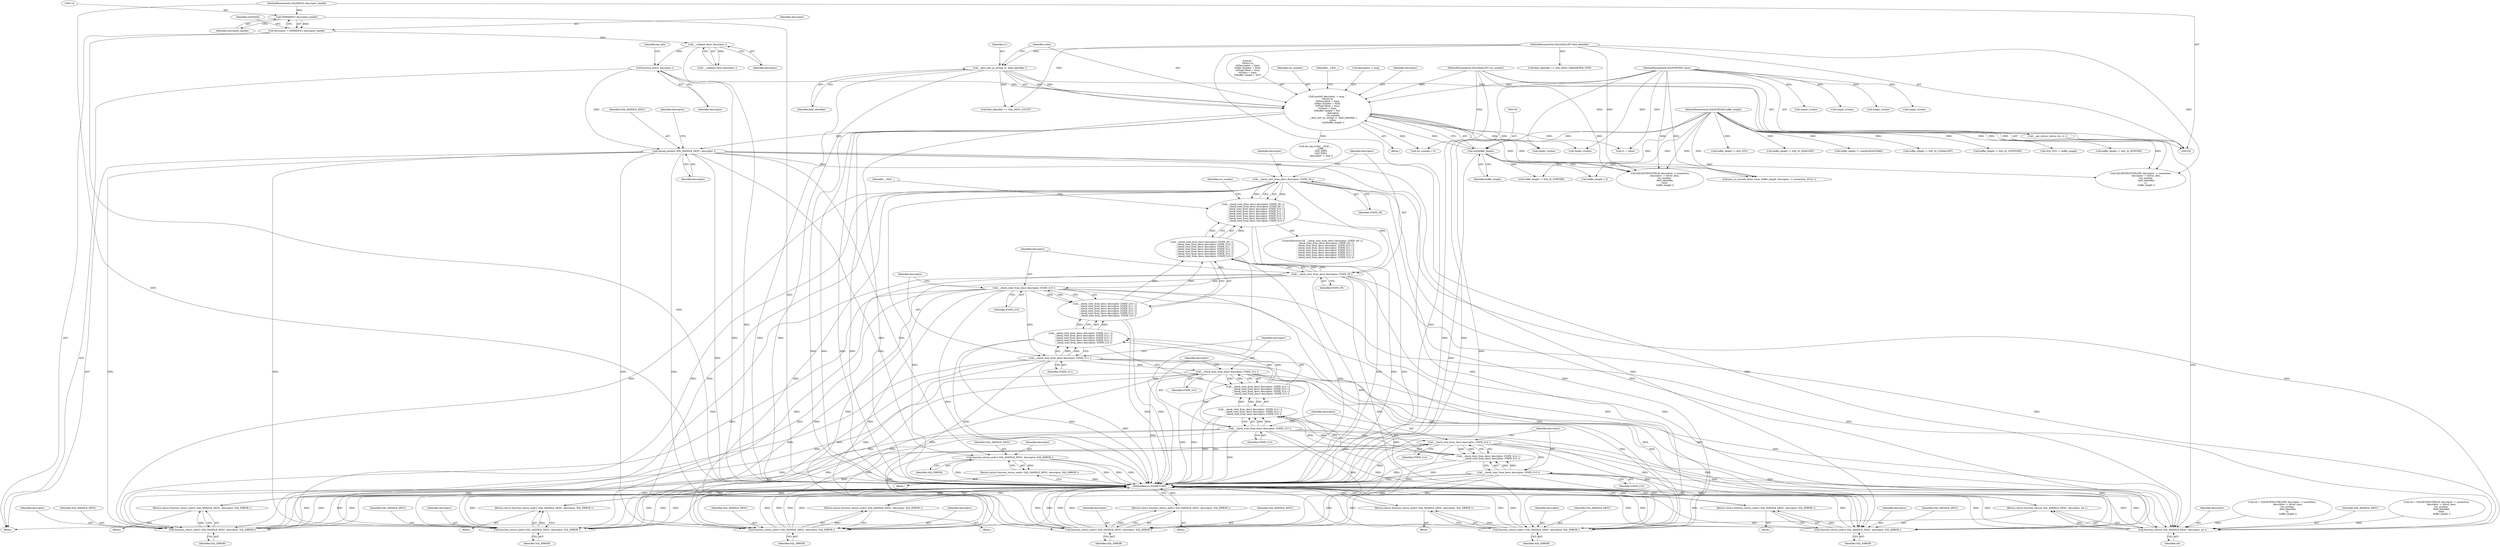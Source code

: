digraph "0_unixODBC_45ef78e037f578b15fc58938a3a3251655e71d6f#diff-d52750c7ba4e594410438569d8e2963aL24@API" {
"1000166" [label="(Call,thread_protect( SQL_HANDLE_DESC, descriptor ))"];
"1000144" [label="(Call,sprintf( descriptor -> msg, \"\n\t\tEntry:\\n\n\t\t\tDescriptor = %p\\n\n\t\t\tRec Number = %d\\n\n\t\t\tField Ident = %s\\n\n\t\t\tValue = %p\\n\n\t\t\tBuffer Length = %d\",\n                descriptor,\n                rec_number,\n                __desc_attr_as_string( s1, field_identifier ),\n                value, \n                (int)buffer_length ))"];
"1000137" [label="(Call,function_entry( descriptor ))"];
"1000126" [label="(Call,__validate_desc( descriptor ))"];
"1000113" [label="(Call,descriptor = (DMHDESC) descriptor_handle)"];
"1000115" [label="(Call,(DMHDESC) descriptor_handle)"];
"1000106" [label="(MethodParameterIn,SQLHDESC descriptor_handle)"];
"1000107" [label="(MethodParameterIn,SQLSMALLINT rec_number)"];
"1000151" [label="(Call,__desc_attr_as_string( s1, field_identifier ))"];
"1000108" [label="(MethodParameterIn,SQLSMALLINT field_identifier)"];
"1000109" [label="(MethodParameterIn,SQLPOINTER value)"];
"1000155" [label="(Call,(int)buffer_length)"];
"1000110" [label="(MethodParameterIn,SQLINTEGER buffer_length)"];
"1000199" [label="(Call,function_return_nodrv( SQL_HANDLE_DESC, descriptor, SQL_ERROR ))"];
"1000198" [label="(Return,return function_return_nodrv( SQL_HANDLE_DESC, descriptor, SQL_ERROR );)"];
"1000205" [label="(Call,__check_stmt_from_desc( descriptor, STATE_S8 ))"];
"1000204" [label="(Call,__check_stmt_from_desc( descriptor, STATE_S8 ) ||\n        __check_stmt_from_desc( descriptor, STATE_S9 ) ||\n        __check_stmt_from_desc( descriptor, STATE_S10 ) ||\n        __check_stmt_from_desc( descriptor, STATE_S11 ) ||\n        __check_stmt_from_desc( descriptor, STATE_S12 ) ||\n        __check_stmt_from_desc( descriptor, STATE_S13 ) ||\n        __check_stmt_from_desc( descriptor, STATE_S14 ) ||\n        __check_stmt_from_desc( descriptor, STATE_S15 ))"];
"1000209" [label="(Call,__check_stmt_from_desc( descriptor, STATE_S9 ))"];
"1000208" [label="(Call,__check_stmt_from_desc( descriptor, STATE_S9 ) ||\n        __check_stmt_from_desc( descriptor, STATE_S10 ) ||\n        __check_stmt_from_desc( descriptor, STATE_S11 ) ||\n        __check_stmt_from_desc( descriptor, STATE_S12 ) ||\n        __check_stmt_from_desc( descriptor, STATE_S13 ) ||\n        __check_stmt_from_desc( descriptor, STATE_S14 ) ||\n        __check_stmt_from_desc( descriptor, STATE_S15 ))"];
"1000213" [label="(Call,__check_stmt_from_desc( descriptor, STATE_S10 ))"];
"1000212" [label="(Call,__check_stmt_from_desc( descriptor, STATE_S10 ) ||\n        __check_stmt_from_desc( descriptor, STATE_S11 ) ||\n        __check_stmt_from_desc( descriptor, STATE_S12 ) ||\n        __check_stmt_from_desc( descriptor, STATE_S13 ) ||\n        __check_stmt_from_desc( descriptor, STATE_S14 ) ||\n        __check_stmt_from_desc( descriptor, STATE_S15 ))"];
"1000217" [label="(Call,__check_stmt_from_desc( descriptor, STATE_S11 ))"];
"1000216" [label="(Call,__check_stmt_from_desc( descriptor, STATE_S11 ) ||\n        __check_stmt_from_desc( descriptor, STATE_S12 ) ||\n        __check_stmt_from_desc( descriptor, STATE_S13 ) ||\n        __check_stmt_from_desc( descriptor, STATE_S14 ) ||\n        __check_stmt_from_desc( descriptor, STATE_S15 ))"];
"1000221" [label="(Call,__check_stmt_from_desc( descriptor, STATE_S12 ))"];
"1000220" [label="(Call,__check_stmt_from_desc( descriptor, STATE_S12 ) ||\n        __check_stmt_from_desc( descriptor, STATE_S13 ) ||\n        __check_stmt_from_desc( descriptor, STATE_S14 ) ||\n        __check_stmt_from_desc( descriptor, STATE_S15 ))"];
"1000225" [label="(Call,__check_stmt_from_desc( descriptor, STATE_S13 ))"];
"1000224" [label="(Call,__check_stmt_from_desc( descriptor, STATE_S13 ) ||\n        __check_stmt_from_desc( descriptor, STATE_S14 ) ||\n        __check_stmt_from_desc( descriptor, STATE_S15 ))"];
"1000229" [label="(Call,__check_stmt_from_desc( descriptor, STATE_S14 ))"];
"1000228" [label="(Call,__check_stmt_from_desc( descriptor, STATE_S14 ) ||\n        __check_stmt_from_desc( descriptor, STATE_S15 ))"];
"1000232" [label="(Call,__check_stmt_from_desc( descriptor, STATE_S15 ))"];
"1000257" [label="(Call,function_return_nodrv( SQL_HANDLE_DESC, descriptor, SQL_ERROR ))"];
"1000256" [label="(Return,return function_return_nodrv( SQL_HANDLE_DESC, descriptor, SQL_ERROR );)"];
"1000281" [label="(Call,function_return_nodrv( SQL_HANDLE_DESC, descriptor, SQL_ERROR ))"];
"1000280" [label="(Return,return function_return_nodrv( SQL_HANDLE_DESC, descriptor, SQL_ERROR );)"];
"1000385" [label="(Call,function_return_nodrv( SQL_HANDLE_DESC, descriptor, SQL_ERROR ))"];
"1000384" [label="(Return,return function_return_nodrv( SQL_HANDLE_DESC, descriptor, SQL_ERROR );)"];
"1000415" [label="(Call,function_return_nodrv( SQL_HANDLE_DESC, descriptor, SQL_ERROR ))"];
"1000414" [label="(Return,return function_return_nodrv( SQL_HANDLE_DESC, descriptor, SQL_ERROR );)"];
"1000469" [label="(Call,function_return_nodrv( SQL_HANDLE_DESC, descriptor, SQL_ERROR ))"];
"1000468" [label="(Return,return function_return_nodrv( SQL_HANDLE_DESC, descriptor, SQL_ERROR );)"];
"1000572" [label="(Call,function_return_nodrv( SQL_HANDLE_DESC, descriptor, SQL_ERROR ))"];
"1000571" [label="(Return,return function_return_nodrv( SQL_HANDLE_DESC, descriptor, SQL_ERROR );)"];
"1000598" [label="(Call,function_return( SQL_HANDLE_DESC, descriptor, ret ))"];
"1000597" [label="(Return,return function_return( SQL_HANDLE_DESC, descriptor, ret );)"];
"1000205" [label="(Call,__check_stmt_from_desc( descriptor, STATE_S8 ))"];
"1000600" [label="(Identifier,descriptor)"];
"1000148" [label="(Literal,\"\n\t\tEntry:\\n\n\t\t\tDescriptor = %p\\n\n\t\t\tRec Number = %d\\n\n\t\t\tField Ident = %s\\n\n\t\t\tValue = %p\\n\n\t\t\tBuffer Length = %d\")"];
"1000573" [label="(Identifier,SQL_HANDLE_DESC)"];
"1000227" [label="(Identifier,STATE_S13)"];
"1000217" [label="(Call,__check_stmt_from_desc( descriptor, STATE_S11 ))"];
"1000369" [label="(Block,)"];
"1000110" [label="(MethodParameterIn,SQLINTEGER buffer_length)"];
"1000387" [label="(Identifier,descriptor)"];
"1000155" [label="(Call,(int)buffer_length)"];
"1000345" [label="(Call,buffer_length != SQL_IS_INTEGER)"];
"1000395" [label="(Call,(intptr_t)value)"];
"1000218" [label="(Identifier,descriptor)"];
"1000108" [label="(MethodParameterIn,SQLSMALLINT field_identifier)"];
"1000152" [label="(Identifier,s1)"];
"1000259" [label="(Identifier,descriptor)"];
"1000284" [label="(Identifier,SQL_ERROR)"];
"1000219" [label="(Identifier,STATE_S11)"];
"1000602" [label="(MethodReturn,SQLRETURN)"];
"1000177" [label="(Block,)"];
"1000281" [label="(Call,function_return_nodrv( SQL_HANDLE_DESC, descriptor, SQL_ERROR ))"];
"1000204" [label="(Call,__check_stmt_from_desc( descriptor, STATE_S8 ) ||\n        __check_stmt_from_desc( descriptor, STATE_S9 ) ||\n        __check_stmt_from_desc( descriptor, STATE_S10 ) ||\n        __check_stmt_from_desc( descriptor, STATE_S11 ) ||\n        __check_stmt_from_desc( descriptor, STATE_S12 ) ||\n        __check_stmt_from_desc( descriptor, STATE_S13 ) ||\n        __check_stmt_from_desc( descriptor, STATE_S14 ) ||\n        __check_stmt_from_desc( descriptor, STATE_S15 ))"];
"1000107" [label="(MethodParameterIn,SQLSMALLINT rec_number)"];
"1000363" [label="(Call,buffer_length < 0)"];
"1000572" [label="(Call,function_return_nodrv( SQL_HANDLE_DESC, descriptor, SQL_ERROR ))"];
"1000386" [label="(Identifier,SQL_HANDLE_DESC)"];
"1000207" [label="(Identifier,STATE_S8)"];
"1000384" [label="(Return,return function_return_nodrv( SQL_HANDLE_DESC, descriptor, SQL_ERROR );)"];
"1000385" [label="(Call,function_return_nodrv( SQL_HANDLE_DESC, descriptor, SQL_ERROR ))"];
"1000114" [label="(Identifier,descriptor)"];
"1000481" [label="(Call,SQLSETDESCFIELD( descriptor -> connection,\n              descriptor -> driver_desc,\n              rec_number, \n              field_identifier,\n              value, \n              buffer_length ))"];
"1000167" [label="(Identifier,SQL_HANDLE_DESC)"];
"1000157" [label="(Identifier,buffer_length)"];
"1000529" [label="(Call,ret = SQLSETDESCFIELDW( descriptor -> connection,\n                descriptor -> driver_desc,\n                rec_number, \n                field_identifier,\n                s1, \n                buffer_length ))"];
"1000154" [label="(Identifier,value)"];
"1000571" [label="(Return,return function_return_nodrv( SQL_HANDLE_DESC, descriptor, SQL_ERROR );)"];
"1000550" [label="(Block,)"];
"1000203" [label="(ControlStructure,if( __check_stmt_from_desc( descriptor, STATE_S8 ) ||\n        __check_stmt_from_desc( descriptor, STATE_S9 ) ||\n        __check_stmt_from_desc( descriptor, STATE_S10 ) ||\n        __check_stmt_from_desc( descriptor, STATE_S11 ) ||\n        __check_stmt_from_desc( descriptor, STATE_S12 ) ||\n        __check_stmt_from_desc( descriptor, STATE_S13 ) ||\n        __check_stmt_from_desc( descriptor, STATE_S14 ) ||\n        __check_stmt_from_desc( descriptor, STATE_S15 )))"];
"1000526" [label="(Call,s1 = value)"];
"1000599" [label="(Identifier,SQL_HANDLE_DESC)"];
"1000211" [label="(Identifier,STATE_S9)"];
"1000113" [label="(Call,descriptor = (DMHDESC) descriptor_handle)"];
"1000432" [label="(Call,(intptr_t)value)"];
"1000225" [label="(Call,__check_stmt_from_desc( descriptor, STATE_S13 ))"];
"1000366" [label="(Call,buffer_length != SQL_NTS)"];
"1000353" [label="(Call,buffer_length != SQL_IS_SMALLINT)"];
"1000200" [label="(Identifier,SQL_HANDLE_DESC)"];
"1000444" [label="(Call,(intptr_t)value)"];
"1000153" [label="(Identifier,field_identifier)"];
"1000150" [label="(Identifier,rec_number)"];
"1000232" [label="(Call,__check_stmt_from_desc( descriptor, STATE_S15 ))"];
"1000222" [label="(Identifier,descriptor)"];
"1000221" [label="(Call,__check_stmt_from_desc( descriptor, STATE_S12 ))"];
"1000597" [label="(Return,return function_return( SQL_HANDLE_DESC, descriptor, ret );)"];
"1000341" [label="(Call,buffer_length != SQL_IS_POINTER)"];
"1000199" [label="(Call,function_return_nodrv( SQL_HANDLE_DESC, descriptor, SQL_ERROR ))"];
"1000417" [label="(Identifier,descriptor)"];
"1000601" [label="(Identifier,ret)"];
"1000415" [label="(Call,function_return_nodrv( SQL_HANDLE_DESC, descriptor, SQL_ERROR ))"];
"1000168" [label="(Identifier,descriptor)"];
"1000479" [label="(Call,ret = SQLSETDESCFIELD( descriptor -> connection,\n              descriptor -> driver_desc,\n              rec_number, \n              field_identifier,\n              value, \n              buffer_length ))"];
"1000280" [label="(Return,return function_return_nodrv( SQL_HANDLE_DESC, descriptor, SQL_ERROR );)"];
"1000414" [label="(Return,return function_return_nodrv( SQL_HANDLE_DESC, descriptor, SQL_ERROR );)"];
"1000234" [label="(Identifier,STATE_S15)"];
"1000416" [label="(Identifier,SQL_HANDLE_DESC)"];
"1000122" [label="(Identifier,isStrField)"];
"1000508" [label="(Call,ansi_to_unicode_alloc( value, buffer_length, descriptor -> connection, NULL ))"];
"1000520" [label="(Call,buffer_length *= sizeof(SQLWCHAR))"];
"1000226" [label="(Identifier,descriptor)"];
"1000206" [label="(Identifier,descriptor)"];
"1000233" [label="(Identifier,descriptor)"];
"1000237" [label="(Identifier,__FILE__)"];
"1000159" [label="(Identifier,__FILE__)"];
"1000257" [label="(Call,function_return_nodrv( SQL_HANDLE_DESC, descriptor, SQL_ERROR ))"];
"1000209" [label="(Call,__check_stmt_from_desc( descriptor, STATE_S9 ))"];
"1000145" [label="(Call,descriptor -> msg)"];
"1000265" [label="(Block,)"];
"1000235" [label="(Block,)"];
"1000471" [label="(Identifier,descriptor)"];
"1000575" [label="(Identifier,SQL_ERROR)"];
"1000262" [label="(Call,rec_number < 0)"];
"1000125" [label="(Call,!__validate_desc( descriptor ))"];
"1000449" [label="(Call,(intptr_t)value)"];
"1000470" [label="(Identifier,SQL_HANDLE_DESC)"];
"1000137" [label="(Call,function_entry( descriptor ))"];
"1000173" [label="(Identifier,descriptor)"];
"1000356" [label="(Call,buffer_length != SQL_IS_USMALLINT)"];
"1000127" [label="(Identifier,descriptor)"];
"1000215" [label="(Identifier,STATE_S10)"];
"1000115" [label="(Call,(DMHDESC) descriptor_handle)"];
"1000198" [label="(Return,return function_return_nodrv( SQL_HANDLE_DESC, descriptor, SQL_ERROR );)"];
"1000231" [label="(Identifier,STATE_S14)"];
"1000586" [label="(Call,__get_return_status( ret, s1 ))"];
"1000230" [label="(Identifier,descriptor)"];
"1000158" [label="(Call,dm_log_write( __FILE__, \n                __LINE__, \n                LOG_INFO, \n                LOG_INFO, \n                descriptor -> msg ))"];
"1000349" [label="(Call,buffer_length != SQL_IS_UINTEGER)"];
"1000468" [label="(Return,return function_return_nodrv( SQL_HANDLE_DESC, descriptor, SQL_ERROR );)"];
"1000469" [label="(Call,function_return_nodrv( SQL_HANDLE_DESC, descriptor, SQL_ERROR ))"];
"1000391" [label="(Call,field_identifier == SQL_DESC_COUNT)"];
"1000126" [label="(Call,__validate_desc( descriptor ))"];
"1000210" [label="(Identifier,descriptor)"];
"1000214" [label="(Identifier,descriptor)"];
"1000574" [label="(Identifier,descriptor)"];
"1000421" [label="(Call,field_identifier == SQL_DESC_PARAMETER_TYPE)"];
"1000531" [label="(Call,SQLSETDESCFIELDW( descriptor -> connection,\n                descriptor -> driver_desc,\n                rec_number, \n                field_identifier,\n                s1, \n                buffer_length ))"];
"1000598" [label="(Call,function_return( SQL_HANDLE_DESC, descriptor, ret ))"];
"1000282" [label="(Identifier,SQL_HANDLE_DESC)"];
"1000201" [label="(Identifier,descriptor)"];
"1000220" [label="(Call,__check_stmt_from_desc( descriptor, STATE_S12 ) ||\n        __check_stmt_from_desc( descriptor, STATE_S13 ) ||\n        __check_stmt_from_desc( descriptor, STATE_S14 ) ||\n        __check_stmt_from_desc( descriptor, STATE_S15 ))"];
"1000399" [label="(Block,)"];
"1000260" [label="(Identifier,SQL_ERROR)"];
"1000228" [label="(Call,__check_stmt_from_desc( descriptor, STATE_S14 ) ||\n        __check_stmt_from_desc( descriptor, STATE_S15 ))"];
"1000138" [label="(Identifier,descriptor)"];
"1000438" [label="(Call,(intptr_t)value)"];
"1000208" [label="(Call,__check_stmt_from_desc( descriptor, STATE_S9 ) ||\n        __check_stmt_from_desc( descriptor, STATE_S10 ) ||\n        __check_stmt_from_desc( descriptor, STATE_S11 ) ||\n        __check_stmt_from_desc( descriptor, STATE_S12 ) ||\n        __check_stmt_from_desc( descriptor, STATE_S13 ) ||\n        __check_stmt_from_desc( descriptor, STATE_S14 ) ||\n        __check_stmt_from_desc( descriptor, STATE_S15 ))"];
"1000516" [label="(Call,SQL_NTS != buffer_length)"];
"1000117" [label="(Identifier,descriptor_handle)"];
"1000149" [label="(Identifier,descriptor)"];
"1000229" [label="(Call,__check_stmt_from_desc( descriptor, STATE_S14 ))"];
"1000109" [label="(MethodParameterIn,SQLPOINTER value)"];
"1000256" [label="(Return,return function_return_nodrv( SQL_HANDLE_DESC, descriptor, SQL_ERROR );)"];
"1000426" [label="(Call,(intptr_t)value)"];
"1000216" [label="(Call,__check_stmt_from_desc( descriptor, STATE_S11 ) ||\n        __check_stmt_from_desc( descriptor, STATE_S12 ) ||\n        __check_stmt_from_desc( descriptor, STATE_S13 ) ||\n        __check_stmt_from_desc( descriptor, STATE_S14 ) ||\n        __check_stmt_from_desc( descriptor, STATE_S15 ))"];
"1000224" [label="(Call,__check_stmt_from_desc( descriptor, STATE_S13 ) ||\n        __check_stmt_from_desc( descriptor, STATE_S14 ) ||\n        __check_stmt_from_desc( descriptor, STATE_S15 ))"];
"1000472" [label="(Identifier,SQL_ERROR)"];
"1000453" [label="(Block,)"];
"1000166" [label="(Call,thread_protect( SQL_HANDLE_DESC, descriptor ))"];
"1000202" [label="(Identifier,SQL_ERROR)"];
"1000213" [label="(Call,__check_stmt_from_desc( descriptor, STATE_S10 ))"];
"1000151" [label="(Call,__desc_attr_as_string( s1, field_identifier ))"];
"1000388" [label="(Identifier,SQL_ERROR)"];
"1000144" [label="(Call,sprintf( descriptor -> msg, \"\n\t\tEntry:\\n\n\t\t\tDescriptor = %p\\n\n\t\t\tRec Number = %d\\n\n\t\t\tField Ident = %s\\n\n\t\t\tValue = %p\\n\n\t\t\tBuffer Length = %d\",\n                descriptor,\n                rec_number,\n                __desc_attr_as_string( s1, field_identifier ),\n                value, \n                (int)buffer_length ))"];
"1000143" [label="(Block,)"];
"1000258" [label="(Identifier,SQL_HANDLE_DESC)"];
"1000212" [label="(Call,__check_stmt_from_desc( descriptor, STATE_S10 ) ||\n        __check_stmt_from_desc( descriptor, STATE_S11 ) ||\n        __check_stmt_from_desc( descriptor, STATE_S12 ) ||\n        __check_stmt_from_desc( descriptor, STATE_S13 ) ||\n        __check_stmt_from_desc( descriptor, STATE_S14 ) ||\n        __check_stmt_from_desc( descriptor, STATE_S15 ))"];
"1000141" [label="(Identifier,log_info)"];
"1000106" [label="(MethodParameterIn,SQLHDESC descriptor_handle)"];
"1000283" [label="(Identifier,descriptor)"];
"1000263" [label="(Identifier,rec_number)"];
"1000223" [label="(Identifier,STATE_S12)"];
"1000111" [label="(Block,)"];
"1000418" [label="(Identifier,SQL_ERROR)"];
"1000166" -> "1000111"  [label="AST: "];
"1000166" -> "1000168"  [label="CFG: "];
"1000167" -> "1000166"  [label="AST: "];
"1000168" -> "1000166"  [label="AST: "];
"1000173" -> "1000166"  [label="CFG: "];
"1000166" -> "1000602"  [label="DDG: "];
"1000144" -> "1000166"  [label="DDG: "];
"1000137" -> "1000166"  [label="DDG: "];
"1000166" -> "1000199"  [label="DDG: "];
"1000166" -> "1000199"  [label="DDG: "];
"1000166" -> "1000205"  [label="DDG: "];
"1000166" -> "1000257"  [label="DDG: "];
"1000166" -> "1000281"  [label="DDG: "];
"1000166" -> "1000385"  [label="DDG: "];
"1000166" -> "1000415"  [label="DDG: "];
"1000166" -> "1000469"  [label="DDG: "];
"1000166" -> "1000572"  [label="DDG: "];
"1000166" -> "1000598"  [label="DDG: "];
"1000144" -> "1000143"  [label="AST: "];
"1000144" -> "1000155"  [label="CFG: "];
"1000145" -> "1000144"  [label="AST: "];
"1000148" -> "1000144"  [label="AST: "];
"1000149" -> "1000144"  [label="AST: "];
"1000150" -> "1000144"  [label="AST: "];
"1000151" -> "1000144"  [label="AST: "];
"1000154" -> "1000144"  [label="AST: "];
"1000155" -> "1000144"  [label="AST: "];
"1000159" -> "1000144"  [label="CFG: "];
"1000144" -> "1000602"  [label="DDG: "];
"1000144" -> "1000602"  [label="DDG: "];
"1000144" -> "1000602"  [label="DDG: "];
"1000144" -> "1000602"  [label="DDG: "];
"1000144" -> "1000602"  [label="DDG: "];
"1000137" -> "1000144"  [label="DDG: "];
"1000107" -> "1000144"  [label="DDG: "];
"1000151" -> "1000144"  [label="DDG: "];
"1000151" -> "1000144"  [label="DDG: "];
"1000109" -> "1000144"  [label="DDG: "];
"1000155" -> "1000144"  [label="DDG: "];
"1000144" -> "1000158"  [label="DDG: "];
"1000144" -> "1000262"  [label="DDG: "];
"1000144" -> "1000395"  [label="DDG: "];
"1000144" -> "1000426"  [label="DDG: "];
"1000144" -> "1000481"  [label="DDG: "];
"1000144" -> "1000508"  [label="DDG: "];
"1000144" -> "1000526"  [label="DDG: "];
"1000137" -> "1000111"  [label="AST: "];
"1000137" -> "1000138"  [label="CFG: "];
"1000138" -> "1000137"  [label="AST: "];
"1000141" -> "1000137"  [label="CFG: "];
"1000137" -> "1000602"  [label="DDG: "];
"1000126" -> "1000137"  [label="DDG: "];
"1000126" -> "1000125"  [label="AST: "];
"1000126" -> "1000127"  [label="CFG: "];
"1000127" -> "1000126"  [label="AST: "];
"1000125" -> "1000126"  [label="CFG: "];
"1000126" -> "1000602"  [label="DDG: "];
"1000126" -> "1000125"  [label="DDG: "];
"1000113" -> "1000126"  [label="DDG: "];
"1000113" -> "1000111"  [label="AST: "];
"1000113" -> "1000115"  [label="CFG: "];
"1000114" -> "1000113"  [label="AST: "];
"1000115" -> "1000113"  [label="AST: "];
"1000122" -> "1000113"  [label="CFG: "];
"1000113" -> "1000602"  [label="DDG: "];
"1000115" -> "1000113"  [label="DDG: "];
"1000115" -> "1000117"  [label="CFG: "];
"1000116" -> "1000115"  [label="AST: "];
"1000117" -> "1000115"  [label="AST: "];
"1000115" -> "1000602"  [label="DDG: "];
"1000106" -> "1000115"  [label="DDG: "];
"1000106" -> "1000105"  [label="AST: "];
"1000106" -> "1000602"  [label="DDG: "];
"1000107" -> "1000105"  [label="AST: "];
"1000107" -> "1000602"  [label="DDG: "];
"1000107" -> "1000262"  [label="DDG: "];
"1000107" -> "1000481"  [label="DDG: "];
"1000107" -> "1000531"  [label="DDG: "];
"1000151" -> "1000153"  [label="CFG: "];
"1000152" -> "1000151"  [label="AST: "];
"1000153" -> "1000151"  [label="AST: "];
"1000154" -> "1000151"  [label="CFG: "];
"1000151" -> "1000602"  [label="DDG: "];
"1000151" -> "1000602"  [label="DDG: "];
"1000108" -> "1000151"  [label="DDG: "];
"1000151" -> "1000391"  [label="DDG: "];
"1000151" -> "1000586"  [label="DDG: "];
"1000108" -> "1000105"  [label="AST: "];
"1000108" -> "1000602"  [label="DDG: "];
"1000108" -> "1000391"  [label="DDG: "];
"1000108" -> "1000421"  [label="DDG: "];
"1000108" -> "1000481"  [label="DDG: "];
"1000108" -> "1000531"  [label="DDG: "];
"1000109" -> "1000105"  [label="AST: "];
"1000109" -> "1000602"  [label="DDG: "];
"1000109" -> "1000395"  [label="DDG: "];
"1000109" -> "1000426"  [label="DDG: "];
"1000109" -> "1000432"  [label="DDG: "];
"1000109" -> "1000438"  [label="DDG: "];
"1000109" -> "1000444"  [label="DDG: "];
"1000109" -> "1000449"  [label="DDG: "];
"1000109" -> "1000481"  [label="DDG: "];
"1000109" -> "1000508"  [label="DDG: "];
"1000109" -> "1000526"  [label="DDG: "];
"1000155" -> "1000157"  [label="CFG: "];
"1000156" -> "1000155"  [label="AST: "];
"1000157" -> "1000155"  [label="AST: "];
"1000155" -> "1000602"  [label="DDG: "];
"1000110" -> "1000155"  [label="DDG: "];
"1000155" -> "1000341"  [label="DDG: "];
"1000155" -> "1000363"  [label="DDG: "];
"1000155" -> "1000481"  [label="DDG: "];
"1000155" -> "1000508"  [label="DDG: "];
"1000155" -> "1000531"  [label="DDG: "];
"1000110" -> "1000105"  [label="AST: "];
"1000110" -> "1000602"  [label="DDG: "];
"1000110" -> "1000341"  [label="DDG: "];
"1000110" -> "1000345"  [label="DDG: "];
"1000110" -> "1000349"  [label="DDG: "];
"1000110" -> "1000353"  [label="DDG: "];
"1000110" -> "1000356"  [label="DDG: "];
"1000110" -> "1000363"  [label="DDG: "];
"1000110" -> "1000366"  [label="DDG: "];
"1000110" -> "1000481"  [label="DDG: "];
"1000110" -> "1000508"  [label="DDG: "];
"1000110" -> "1000516"  [label="DDG: "];
"1000110" -> "1000520"  [label="DDG: "];
"1000110" -> "1000531"  [label="DDG: "];
"1000199" -> "1000198"  [label="AST: "];
"1000199" -> "1000202"  [label="CFG: "];
"1000200" -> "1000199"  [label="AST: "];
"1000201" -> "1000199"  [label="AST: "];
"1000202" -> "1000199"  [label="AST: "];
"1000198" -> "1000199"  [label="CFG: "];
"1000199" -> "1000602"  [label="DDG: "];
"1000199" -> "1000602"  [label="DDG: "];
"1000199" -> "1000602"  [label="DDG: "];
"1000199" -> "1000602"  [label="DDG: "];
"1000199" -> "1000198"  [label="DDG: "];
"1000198" -> "1000177"  [label="AST: "];
"1000602" -> "1000198"  [label="CFG: "];
"1000198" -> "1000602"  [label="DDG: "];
"1000205" -> "1000204"  [label="AST: "];
"1000205" -> "1000207"  [label="CFG: "];
"1000206" -> "1000205"  [label="AST: "];
"1000207" -> "1000205"  [label="AST: "];
"1000210" -> "1000205"  [label="CFG: "];
"1000204" -> "1000205"  [label="CFG: "];
"1000205" -> "1000602"  [label="DDG: "];
"1000205" -> "1000204"  [label="DDG: "];
"1000205" -> "1000204"  [label="DDG: "];
"1000205" -> "1000209"  [label="DDG: "];
"1000205" -> "1000257"  [label="DDG: "];
"1000205" -> "1000281"  [label="DDG: "];
"1000205" -> "1000385"  [label="DDG: "];
"1000205" -> "1000415"  [label="DDG: "];
"1000205" -> "1000469"  [label="DDG: "];
"1000205" -> "1000572"  [label="DDG: "];
"1000205" -> "1000598"  [label="DDG: "];
"1000204" -> "1000203"  [label="AST: "];
"1000204" -> "1000208"  [label="CFG: "];
"1000208" -> "1000204"  [label="AST: "];
"1000237" -> "1000204"  [label="CFG: "];
"1000263" -> "1000204"  [label="CFG: "];
"1000204" -> "1000602"  [label="DDG: "];
"1000204" -> "1000602"  [label="DDG: "];
"1000204" -> "1000602"  [label="DDG: "];
"1000208" -> "1000204"  [label="DDG: "];
"1000208" -> "1000204"  [label="DDG: "];
"1000209" -> "1000208"  [label="AST: "];
"1000209" -> "1000211"  [label="CFG: "];
"1000210" -> "1000209"  [label="AST: "];
"1000211" -> "1000209"  [label="AST: "];
"1000214" -> "1000209"  [label="CFG: "];
"1000208" -> "1000209"  [label="CFG: "];
"1000209" -> "1000602"  [label="DDG: "];
"1000209" -> "1000208"  [label="DDG: "];
"1000209" -> "1000208"  [label="DDG: "];
"1000209" -> "1000213"  [label="DDG: "];
"1000209" -> "1000257"  [label="DDG: "];
"1000209" -> "1000281"  [label="DDG: "];
"1000209" -> "1000385"  [label="DDG: "];
"1000209" -> "1000415"  [label="DDG: "];
"1000209" -> "1000469"  [label="DDG: "];
"1000209" -> "1000572"  [label="DDG: "];
"1000209" -> "1000598"  [label="DDG: "];
"1000208" -> "1000212"  [label="CFG: "];
"1000212" -> "1000208"  [label="AST: "];
"1000208" -> "1000602"  [label="DDG: "];
"1000208" -> "1000602"  [label="DDG: "];
"1000212" -> "1000208"  [label="DDG: "];
"1000212" -> "1000208"  [label="DDG: "];
"1000213" -> "1000212"  [label="AST: "];
"1000213" -> "1000215"  [label="CFG: "];
"1000214" -> "1000213"  [label="AST: "];
"1000215" -> "1000213"  [label="AST: "];
"1000218" -> "1000213"  [label="CFG: "];
"1000212" -> "1000213"  [label="CFG: "];
"1000213" -> "1000602"  [label="DDG: "];
"1000213" -> "1000212"  [label="DDG: "];
"1000213" -> "1000212"  [label="DDG: "];
"1000213" -> "1000217"  [label="DDG: "];
"1000213" -> "1000257"  [label="DDG: "];
"1000213" -> "1000281"  [label="DDG: "];
"1000213" -> "1000385"  [label="DDG: "];
"1000213" -> "1000415"  [label="DDG: "];
"1000213" -> "1000469"  [label="DDG: "];
"1000213" -> "1000572"  [label="DDG: "];
"1000213" -> "1000598"  [label="DDG: "];
"1000212" -> "1000216"  [label="CFG: "];
"1000216" -> "1000212"  [label="AST: "];
"1000212" -> "1000602"  [label="DDG: "];
"1000212" -> "1000602"  [label="DDG: "];
"1000216" -> "1000212"  [label="DDG: "];
"1000216" -> "1000212"  [label="DDG: "];
"1000217" -> "1000216"  [label="AST: "];
"1000217" -> "1000219"  [label="CFG: "];
"1000218" -> "1000217"  [label="AST: "];
"1000219" -> "1000217"  [label="AST: "];
"1000222" -> "1000217"  [label="CFG: "];
"1000216" -> "1000217"  [label="CFG: "];
"1000217" -> "1000602"  [label="DDG: "];
"1000217" -> "1000216"  [label="DDG: "];
"1000217" -> "1000216"  [label="DDG: "];
"1000217" -> "1000221"  [label="DDG: "];
"1000217" -> "1000257"  [label="DDG: "];
"1000217" -> "1000281"  [label="DDG: "];
"1000217" -> "1000385"  [label="DDG: "];
"1000217" -> "1000415"  [label="DDG: "];
"1000217" -> "1000469"  [label="DDG: "];
"1000217" -> "1000572"  [label="DDG: "];
"1000217" -> "1000598"  [label="DDG: "];
"1000216" -> "1000220"  [label="CFG: "];
"1000220" -> "1000216"  [label="AST: "];
"1000216" -> "1000602"  [label="DDG: "];
"1000216" -> "1000602"  [label="DDG: "];
"1000220" -> "1000216"  [label="DDG: "];
"1000220" -> "1000216"  [label="DDG: "];
"1000221" -> "1000220"  [label="AST: "];
"1000221" -> "1000223"  [label="CFG: "];
"1000222" -> "1000221"  [label="AST: "];
"1000223" -> "1000221"  [label="AST: "];
"1000226" -> "1000221"  [label="CFG: "];
"1000220" -> "1000221"  [label="CFG: "];
"1000221" -> "1000602"  [label="DDG: "];
"1000221" -> "1000220"  [label="DDG: "];
"1000221" -> "1000220"  [label="DDG: "];
"1000221" -> "1000225"  [label="DDG: "];
"1000221" -> "1000257"  [label="DDG: "];
"1000221" -> "1000281"  [label="DDG: "];
"1000221" -> "1000385"  [label="DDG: "];
"1000221" -> "1000415"  [label="DDG: "];
"1000221" -> "1000469"  [label="DDG: "];
"1000221" -> "1000572"  [label="DDG: "];
"1000221" -> "1000598"  [label="DDG: "];
"1000220" -> "1000224"  [label="CFG: "];
"1000224" -> "1000220"  [label="AST: "];
"1000220" -> "1000602"  [label="DDG: "];
"1000220" -> "1000602"  [label="DDG: "];
"1000224" -> "1000220"  [label="DDG: "];
"1000224" -> "1000220"  [label="DDG: "];
"1000225" -> "1000224"  [label="AST: "];
"1000225" -> "1000227"  [label="CFG: "];
"1000226" -> "1000225"  [label="AST: "];
"1000227" -> "1000225"  [label="AST: "];
"1000230" -> "1000225"  [label="CFG: "];
"1000224" -> "1000225"  [label="CFG: "];
"1000225" -> "1000602"  [label="DDG: "];
"1000225" -> "1000224"  [label="DDG: "];
"1000225" -> "1000224"  [label="DDG: "];
"1000225" -> "1000229"  [label="DDG: "];
"1000225" -> "1000257"  [label="DDG: "];
"1000225" -> "1000281"  [label="DDG: "];
"1000225" -> "1000385"  [label="DDG: "];
"1000225" -> "1000415"  [label="DDG: "];
"1000225" -> "1000469"  [label="DDG: "];
"1000225" -> "1000572"  [label="DDG: "];
"1000225" -> "1000598"  [label="DDG: "];
"1000224" -> "1000228"  [label="CFG: "];
"1000228" -> "1000224"  [label="AST: "];
"1000224" -> "1000602"  [label="DDG: "];
"1000224" -> "1000602"  [label="DDG: "];
"1000228" -> "1000224"  [label="DDG: "];
"1000228" -> "1000224"  [label="DDG: "];
"1000229" -> "1000228"  [label="AST: "];
"1000229" -> "1000231"  [label="CFG: "];
"1000230" -> "1000229"  [label="AST: "];
"1000231" -> "1000229"  [label="AST: "];
"1000233" -> "1000229"  [label="CFG: "];
"1000228" -> "1000229"  [label="CFG: "];
"1000229" -> "1000602"  [label="DDG: "];
"1000229" -> "1000228"  [label="DDG: "];
"1000229" -> "1000228"  [label="DDG: "];
"1000229" -> "1000232"  [label="DDG: "];
"1000229" -> "1000257"  [label="DDG: "];
"1000229" -> "1000281"  [label="DDG: "];
"1000229" -> "1000385"  [label="DDG: "];
"1000229" -> "1000415"  [label="DDG: "];
"1000229" -> "1000469"  [label="DDG: "];
"1000229" -> "1000572"  [label="DDG: "];
"1000229" -> "1000598"  [label="DDG: "];
"1000228" -> "1000232"  [label="CFG: "];
"1000232" -> "1000228"  [label="AST: "];
"1000228" -> "1000602"  [label="DDG: "];
"1000228" -> "1000602"  [label="DDG: "];
"1000232" -> "1000228"  [label="DDG: "];
"1000232" -> "1000228"  [label="DDG: "];
"1000232" -> "1000234"  [label="CFG: "];
"1000233" -> "1000232"  [label="AST: "];
"1000234" -> "1000232"  [label="AST: "];
"1000232" -> "1000602"  [label="DDG: "];
"1000232" -> "1000257"  [label="DDG: "];
"1000232" -> "1000281"  [label="DDG: "];
"1000232" -> "1000385"  [label="DDG: "];
"1000232" -> "1000415"  [label="DDG: "];
"1000232" -> "1000469"  [label="DDG: "];
"1000232" -> "1000572"  [label="DDG: "];
"1000232" -> "1000598"  [label="DDG: "];
"1000257" -> "1000256"  [label="AST: "];
"1000257" -> "1000260"  [label="CFG: "];
"1000258" -> "1000257"  [label="AST: "];
"1000259" -> "1000257"  [label="AST: "];
"1000260" -> "1000257"  [label="AST: "];
"1000256" -> "1000257"  [label="CFG: "];
"1000257" -> "1000602"  [label="DDG: "];
"1000257" -> "1000602"  [label="DDG: "];
"1000257" -> "1000602"  [label="DDG: "];
"1000257" -> "1000602"  [label="DDG: "];
"1000257" -> "1000256"  [label="DDG: "];
"1000256" -> "1000235"  [label="AST: "];
"1000602" -> "1000256"  [label="CFG: "];
"1000256" -> "1000602"  [label="DDG: "];
"1000281" -> "1000280"  [label="AST: "];
"1000281" -> "1000284"  [label="CFG: "];
"1000282" -> "1000281"  [label="AST: "];
"1000283" -> "1000281"  [label="AST: "];
"1000284" -> "1000281"  [label="AST: "];
"1000280" -> "1000281"  [label="CFG: "];
"1000281" -> "1000602"  [label="DDG: "];
"1000281" -> "1000602"  [label="DDG: "];
"1000281" -> "1000602"  [label="DDG: "];
"1000281" -> "1000602"  [label="DDG: "];
"1000281" -> "1000280"  [label="DDG: "];
"1000280" -> "1000265"  [label="AST: "];
"1000602" -> "1000280"  [label="CFG: "];
"1000280" -> "1000602"  [label="DDG: "];
"1000385" -> "1000384"  [label="AST: "];
"1000385" -> "1000388"  [label="CFG: "];
"1000386" -> "1000385"  [label="AST: "];
"1000387" -> "1000385"  [label="AST: "];
"1000388" -> "1000385"  [label="AST: "];
"1000384" -> "1000385"  [label="CFG: "];
"1000385" -> "1000602"  [label="DDG: "];
"1000385" -> "1000602"  [label="DDG: "];
"1000385" -> "1000602"  [label="DDG: "];
"1000385" -> "1000602"  [label="DDG: "];
"1000385" -> "1000384"  [label="DDG: "];
"1000384" -> "1000369"  [label="AST: "];
"1000602" -> "1000384"  [label="CFG: "];
"1000384" -> "1000602"  [label="DDG: "];
"1000415" -> "1000414"  [label="AST: "];
"1000415" -> "1000418"  [label="CFG: "];
"1000416" -> "1000415"  [label="AST: "];
"1000417" -> "1000415"  [label="AST: "];
"1000418" -> "1000415"  [label="AST: "];
"1000414" -> "1000415"  [label="CFG: "];
"1000415" -> "1000602"  [label="DDG: "];
"1000415" -> "1000602"  [label="DDG: "];
"1000415" -> "1000602"  [label="DDG: "];
"1000415" -> "1000602"  [label="DDG: "];
"1000415" -> "1000414"  [label="DDG: "];
"1000414" -> "1000399"  [label="AST: "];
"1000602" -> "1000414"  [label="CFG: "];
"1000414" -> "1000602"  [label="DDG: "];
"1000469" -> "1000468"  [label="AST: "];
"1000469" -> "1000472"  [label="CFG: "];
"1000470" -> "1000469"  [label="AST: "];
"1000471" -> "1000469"  [label="AST: "];
"1000472" -> "1000469"  [label="AST: "];
"1000468" -> "1000469"  [label="CFG: "];
"1000469" -> "1000602"  [label="DDG: "];
"1000469" -> "1000602"  [label="DDG: "];
"1000469" -> "1000602"  [label="DDG: "];
"1000469" -> "1000602"  [label="DDG: "];
"1000469" -> "1000468"  [label="DDG: "];
"1000468" -> "1000453"  [label="AST: "];
"1000602" -> "1000468"  [label="CFG: "];
"1000468" -> "1000602"  [label="DDG: "];
"1000572" -> "1000571"  [label="AST: "];
"1000572" -> "1000575"  [label="CFG: "];
"1000573" -> "1000572"  [label="AST: "];
"1000574" -> "1000572"  [label="AST: "];
"1000575" -> "1000572"  [label="AST: "];
"1000571" -> "1000572"  [label="CFG: "];
"1000572" -> "1000602"  [label="DDG: "];
"1000572" -> "1000602"  [label="DDG: "];
"1000572" -> "1000602"  [label="DDG: "];
"1000572" -> "1000602"  [label="DDG: "];
"1000572" -> "1000571"  [label="DDG: "];
"1000571" -> "1000550"  [label="AST: "];
"1000602" -> "1000571"  [label="CFG: "];
"1000571" -> "1000602"  [label="DDG: "];
"1000598" -> "1000597"  [label="AST: "];
"1000598" -> "1000601"  [label="CFG: "];
"1000599" -> "1000598"  [label="AST: "];
"1000600" -> "1000598"  [label="AST: "];
"1000601" -> "1000598"  [label="AST: "];
"1000597" -> "1000598"  [label="CFG: "];
"1000598" -> "1000602"  [label="DDG: "];
"1000598" -> "1000602"  [label="DDG: "];
"1000598" -> "1000602"  [label="DDG: "];
"1000598" -> "1000602"  [label="DDG: "];
"1000598" -> "1000597"  [label="DDG: "];
"1000586" -> "1000598"  [label="DDG: "];
"1000529" -> "1000598"  [label="DDG: "];
"1000479" -> "1000598"  [label="DDG: "];
"1000597" -> "1000111"  [label="AST: "];
"1000602" -> "1000597"  [label="CFG: "];
"1000597" -> "1000602"  [label="DDG: "];
}
